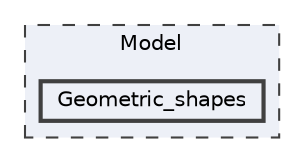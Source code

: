 digraph "Model/Geometric_shapes"
{
 // LATEX_PDF_SIZE
  bgcolor="transparent";
  edge [fontname=Helvetica,fontsize=10,labelfontname=Helvetica,labelfontsize=10];
  node [fontname=Helvetica,fontsize=10,shape=box,height=0.2,width=0.4];
  compound=true
  subgraph clusterdir_312950da3f243a51cc00f4a947545131 {
    graph [ bgcolor="#edf0f7", pencolor="grey25", label="Model", fontname=Helvetica,fontsize=10 style="filled,dashed", URL="dir_312950da3f243a51cc00f4a947545131.html",tooltip=""]
  dir_1911c5561f9173119403e9f042b9ba76 [label="Geometric_shapes", fillcolor="#edf0f7", color="grey25", style="filled,bold", URL="dir_1911c5561f9173119403e9f042b9ba76.html",tooltip=""];
  }
}

